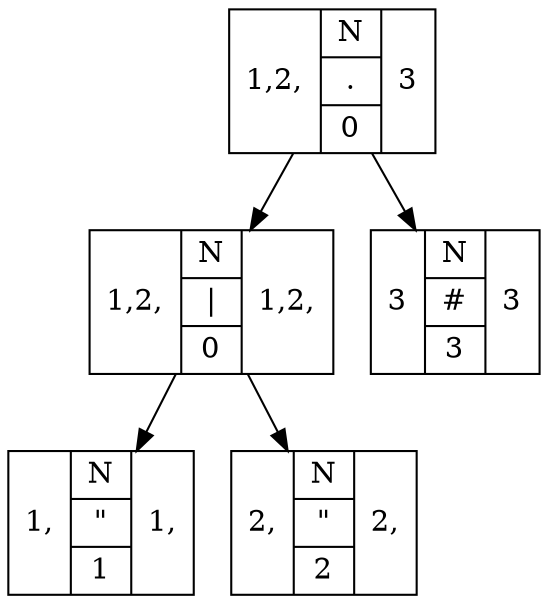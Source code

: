 digraph G{
rankdir=UD
node[shape=record]
concentrate=true
nodo13[ label = "1,2,|{N|.|0}|3"];
nodo11[ label = "1,2,|{N|\||0}|1,2,"];
nodo9[ label = "1,|{N|\"|1}|1,"];
nodo11->nodo9
nodo10[ label = "2,|{N|\"|2}|2,"];
nodo11->nodo10
nodo13->nodo11
nodo12[ label = "3|{N|#|3}|3"];
nodo13->nodo12

}
